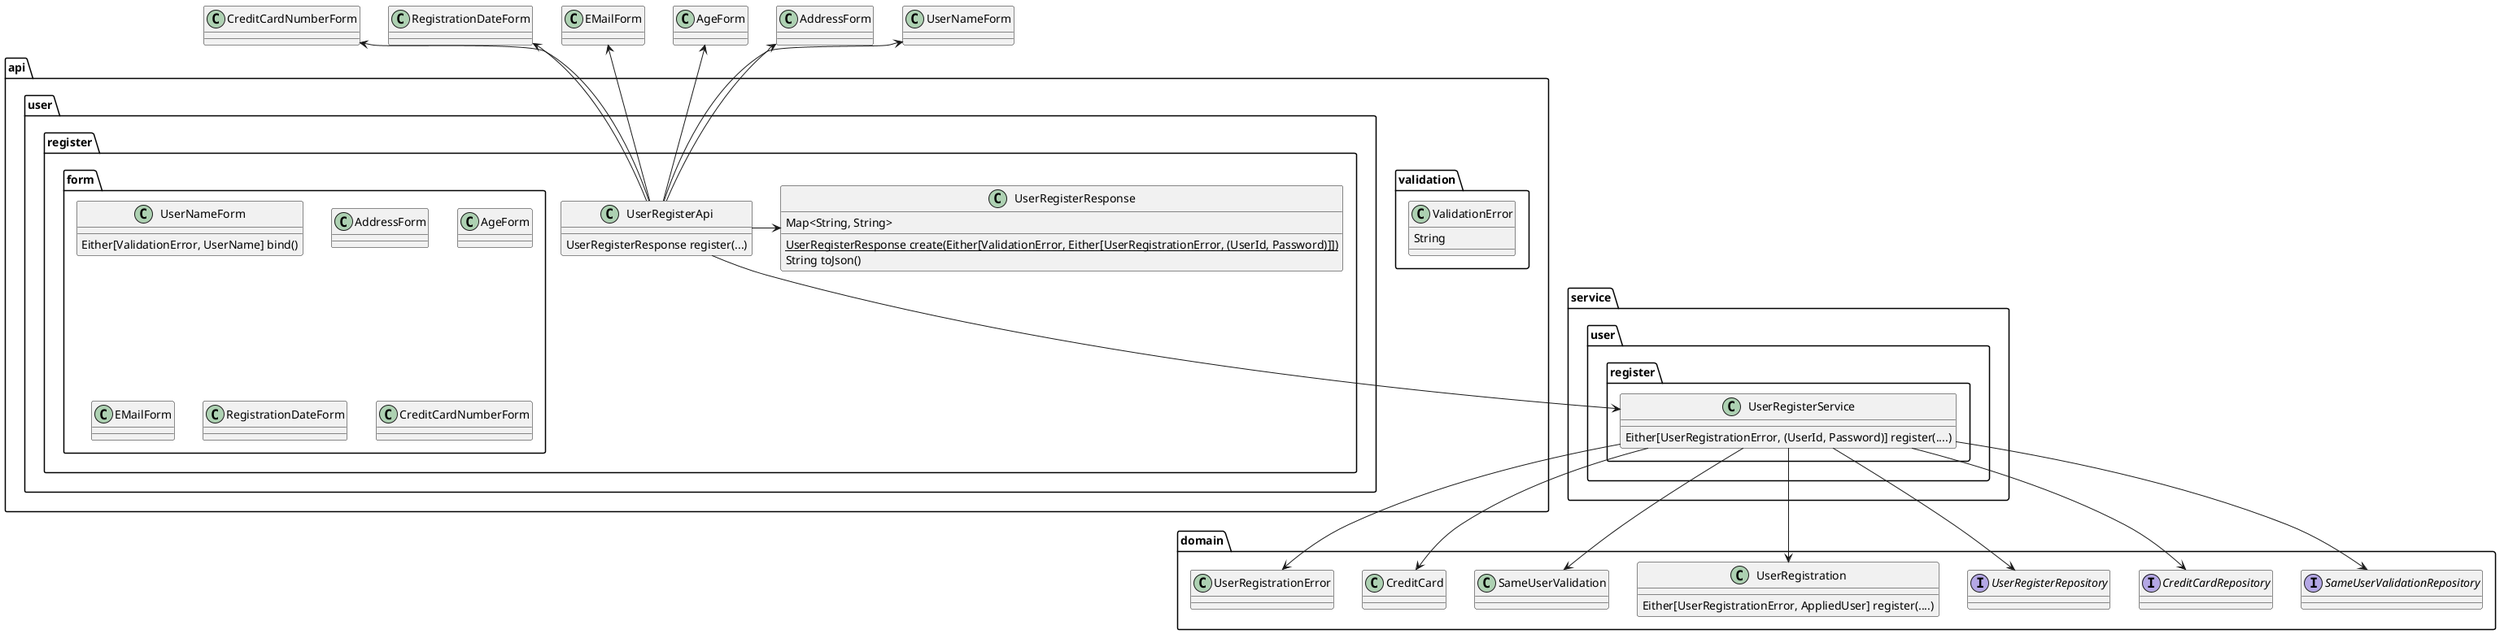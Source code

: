 @startuml

namespace api {
  namespace validation {
    class ValidationError {
      String
    }
  }

  namespace user {
    namespace register {
      class UserRegisterApi {
        UserRegisterResponse register(...)
      }

      class UserRegisterResponse {
        Map<String, String>
        {static} UserRegisterResponse create(Either[ValidationError, Either[UserRegistrationError, (UserId, Password)]])
        String toJson()
      }

      UserRegisterApi -right-> UserRegisterResponse

      package form {
        class UserNameForm {
          Either[ValidationError, UserName] bind()
        }
        class AddressForm
        class AgeForm
        class EMailForm
        class RegistrationDateForm
        class CreditCardNumberForm
      }

      UserRegisterApi -up-> .UserNameForm
      UserRegisterApi -up-> .AddressForm
      UserRegisterApi -up-> .AgeForm
      UserRegisterApi -up-> .EMailForm
      UserRegisterApi -up-> .RegistrationDateForm
      UserRegisterApi -up-> .CreditCardNumberForm
    }
  }
}

package service {
  package user {
    package register {
      class UserRegisterService {
        Either[UserRegistrationError, (UserId, Password)] register(....)
      }
    }

    api.user.register.UserRegisterApi -down-> UserRegisterService
  }
}


package domain {
  interface SameUserValidationRepository
  interface CreditCardRepository
  interface UserRegisterRepository

  class UserRegistration {
    Either[UserRegistrationError, AppliedUser] register(....)
  }

  class SameUserValidation
  class CreditCard
  class UserRegistrationError
}

UserRegisterService --> UserRegistration
UserRegisterService --> UserRegistrationError
UserRegisterService --> SameUserValidation
UserRegisterService --> CreditCard

UserRegisterService --> SameUserValidationRepository
UserRegisterService --> CreditCardRepository
UserRegisterService --> UserRegisterRepository

@enduml
